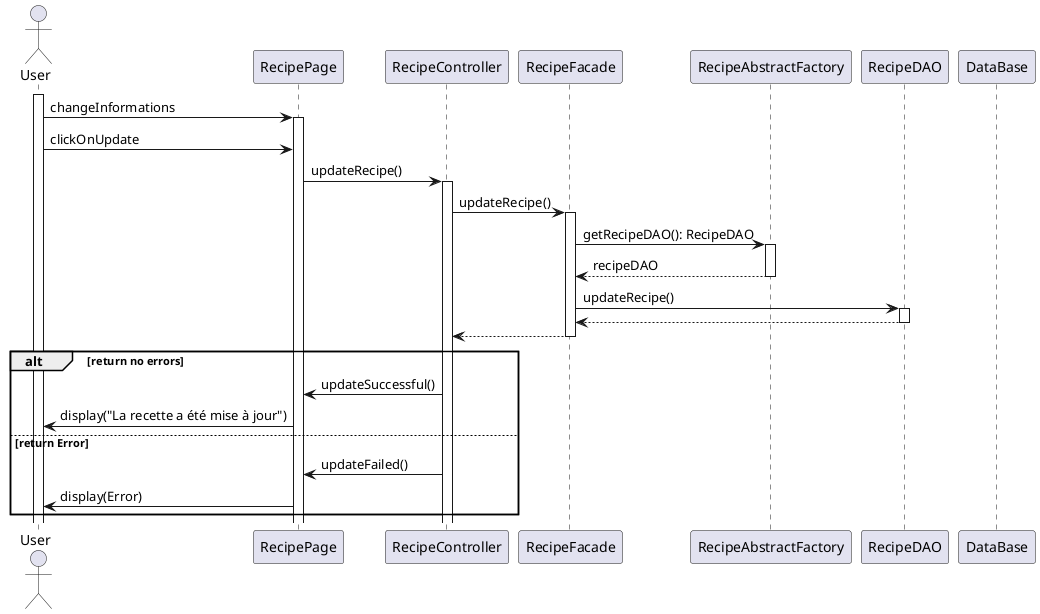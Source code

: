@startuml UpdateRecipe
skinparam responseMessageBelowArrow true

actor User
participant RecipePage
participant RecipeController
participant RecipeFacade
participant RecipeAbstractFactory
participant RecipeDAO
participant DataBase

activate User

User -> RecipePage++ : changeInformations
User -> RecipePage : clickOnUpdate

RecipePage -> RecipeController++ : updateRecipe()

RecipeController -> RecipeFacade++ : updateRecipe()

RecipeFacade -> RecipeAbstractFactory++ : getRecipeDAO(): RecipeDAO
return recipeDAO
RecipeFacade -> RecipeDAO++ : updateRecipe()
return
return

alt return no errors
  RecipeController -> RecipePage : updateSuccessful()

  RecipePage -> User : display("La recette a été mise à jour")

else return Error
  RecipeController -> RecipePage : updateFailed()

  RecipePage -> User : display(Error)
end

@enduml